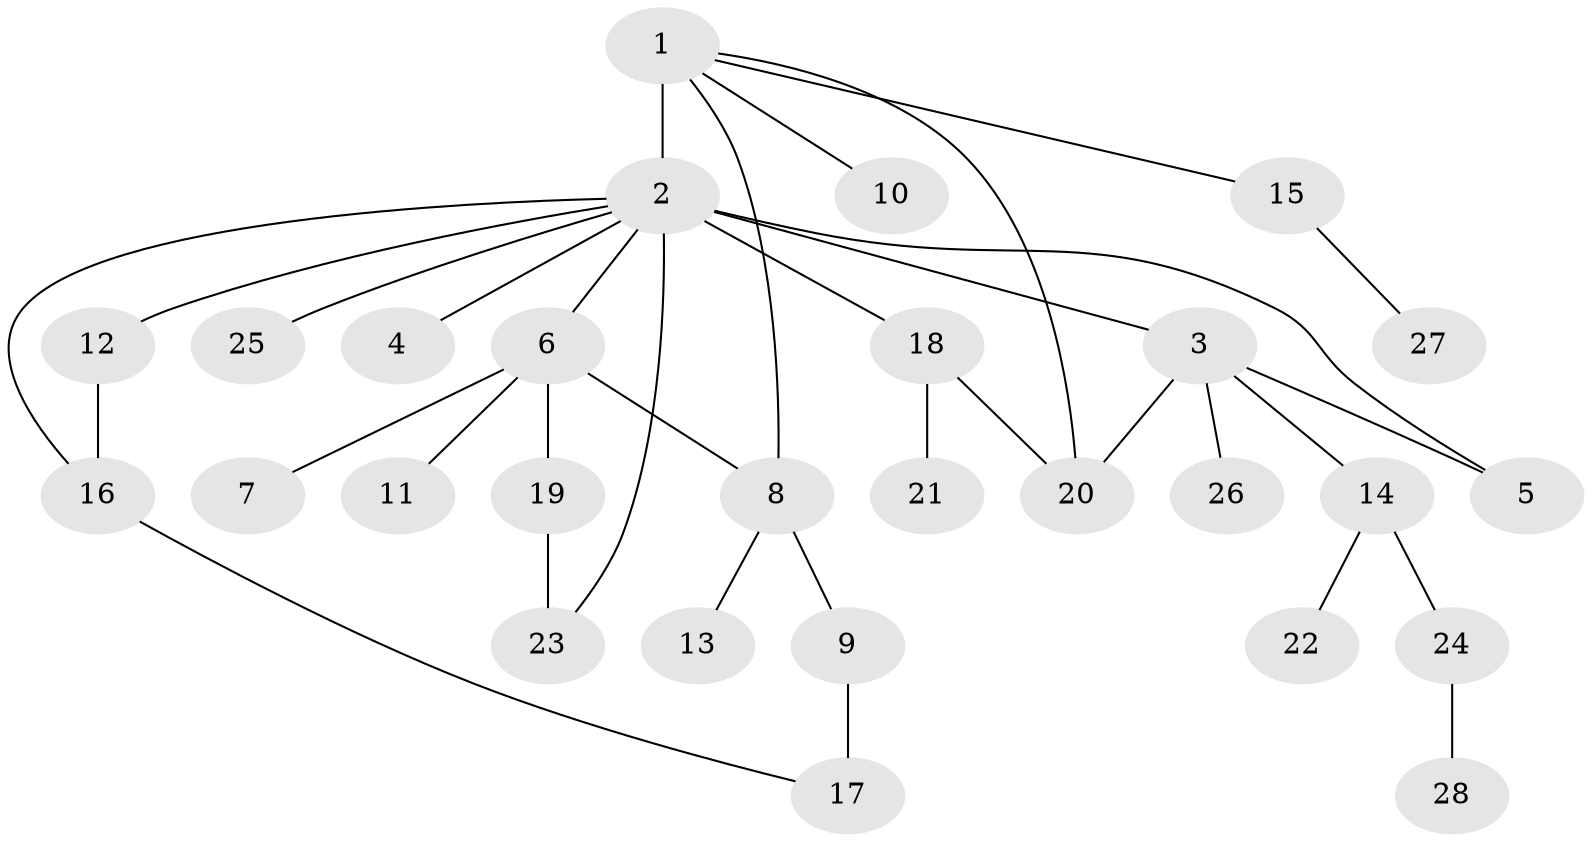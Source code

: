 // original degree distribution, {4: 0.06060606060606061, 25: 0.015151515151515152, 1: 0.5454545454545454, 6: 0.015151515151515152, 2: 0.22727272727272727, 7: 0.015151515151515152, 5: 0.030303030303030304, 3: 0.09090909090909091}
// Generated by graph-tools (version 1.1) at 2025/50/03/04/25 22:50:19]
// undirected, 28 vertices, 34 edges
graph export_dot {
  node [color=gray90,style=filled];
  1;
  2;
  3;
  4;
  5;
  6;
  7;
  8;
  9;
  10;
  11;
  12;
  13;
  14;
  15;
  16;
  17;
  18;
  19;
  20;
  21;
  22;
  23;
  24;
  25;
  26;
  27;
  28;
  1 -- 2 [weight=13.0];
  1 -- 8 [weight=1.0];
  1 -- 10 [weight=1.0];
  1 -- 15 [weight=1.0];
  1 -- 20 [weight=1.0];
  2 -- 3 [weight=1.0];
  2 -- 4 [weight=1.0];
  2 -- 5 [weight=1.0];
  2 -- 6 [weight=1.0];
  2 -- 12 [weight=2.0];
  2 -- 16 [weight=1.0];
  2 -- 18 [weight=1.0];
  2 -- 23 [weight=1.0];
  2 -- 25 [weight=1.0];
  3 -- 5 [weight=1.0];
  3 -- 14 [weight=1.0];
  3 -- 20 [weight=1.0];
  3 -- 26 [weight=1.0];
  6 -- 7 [weight=2.0];
  6 -- 8 [weight=1.0];
  6 -- 11 [weight=1.0];
  6 -- 19 [weight=1.0];
  8 -- 9 [weight=1.0];
  8 -- 13 [weight=1.0];
  9 -- 17 [weight=3.0];
  12 -- 16 [weight=1.0];
  14 -- 22 [weight=1.0];
  14 -- 24 [weight=1.0];
  15 -- 27 [weight=1.0];
  16 -- 17 [weight=1.0];
  18 -- 20 [weight=1.0];
  18 -- 21 [weight=1.0];
  19 -- 23 [weight=1.0];
  24 -- 28 [weight=1.0];
}
